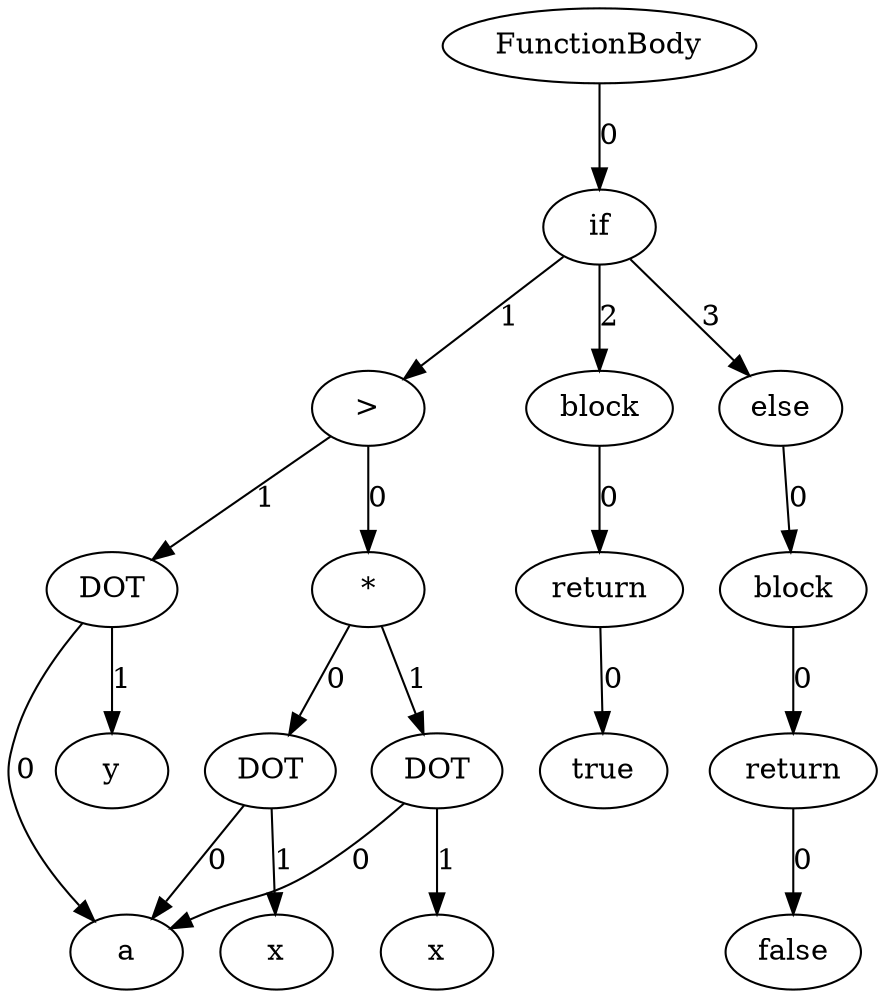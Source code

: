 strict digraph "" {
	node [label="\N"];
	139958017543280	[label=FunctionBody];
	139958017544096	[label=if];
	139958017543280 -> 139958017544096	[label=0];
	139958017543904	[label=">"];
	139958017544096 -> 139958017543904	[label=1];
	139958017543232	[label=block];
	139958017544096 -> 139958017543232	[label=2];
	139958018084928	[label=else];
	139958017544096 -> 139958018084928	[label=3];
	139958018085696	[label="*"];
	139958017543904 -> 139958018085696	[label=0];
	139958018085264	[label=DOT];
	139958017543904 -> 139958018085264	[label=1];
	139958018085552	[label=DOT];
	139958018085696 -> 139958018085552	[label=0];
	139958018084976	[label=DOT];
	139958018085696 -> 139958018084976	[label=1];
	139958018085792	[label=a];
	139958018085552 -> 139958018085792	[label=0];
	139958017543328	[label=x];
	139958018085552 -> 139958017543328	[label=1];
	139958018084976 -> 139958018085792	[label=0];
	139958017544048	[label=x];
	139958018084976 -> 139958017544048	[label=1];
	139958018085264 -> 139958018085792	[label=0];
	139958017543760	[label=y];
	139958018085264 -> 139958017543760	[label=1];
	139958017544000	[label=return];
	139958017543232 -> 139958017544000	[label=0];
	139958017543808	[label=true];
	139958017544000 -> 139958017543808	[label=0];
	139958017122416	[label=block];
	139958018084928 -> 139958017122416	[label=0];
	139958017543712	[label=return];
	139958017122416 -> 139958017543712	[label=0];
	139958017543184	[label=false];
	139958017543712 -> 139958017543184	[label=0];
}
